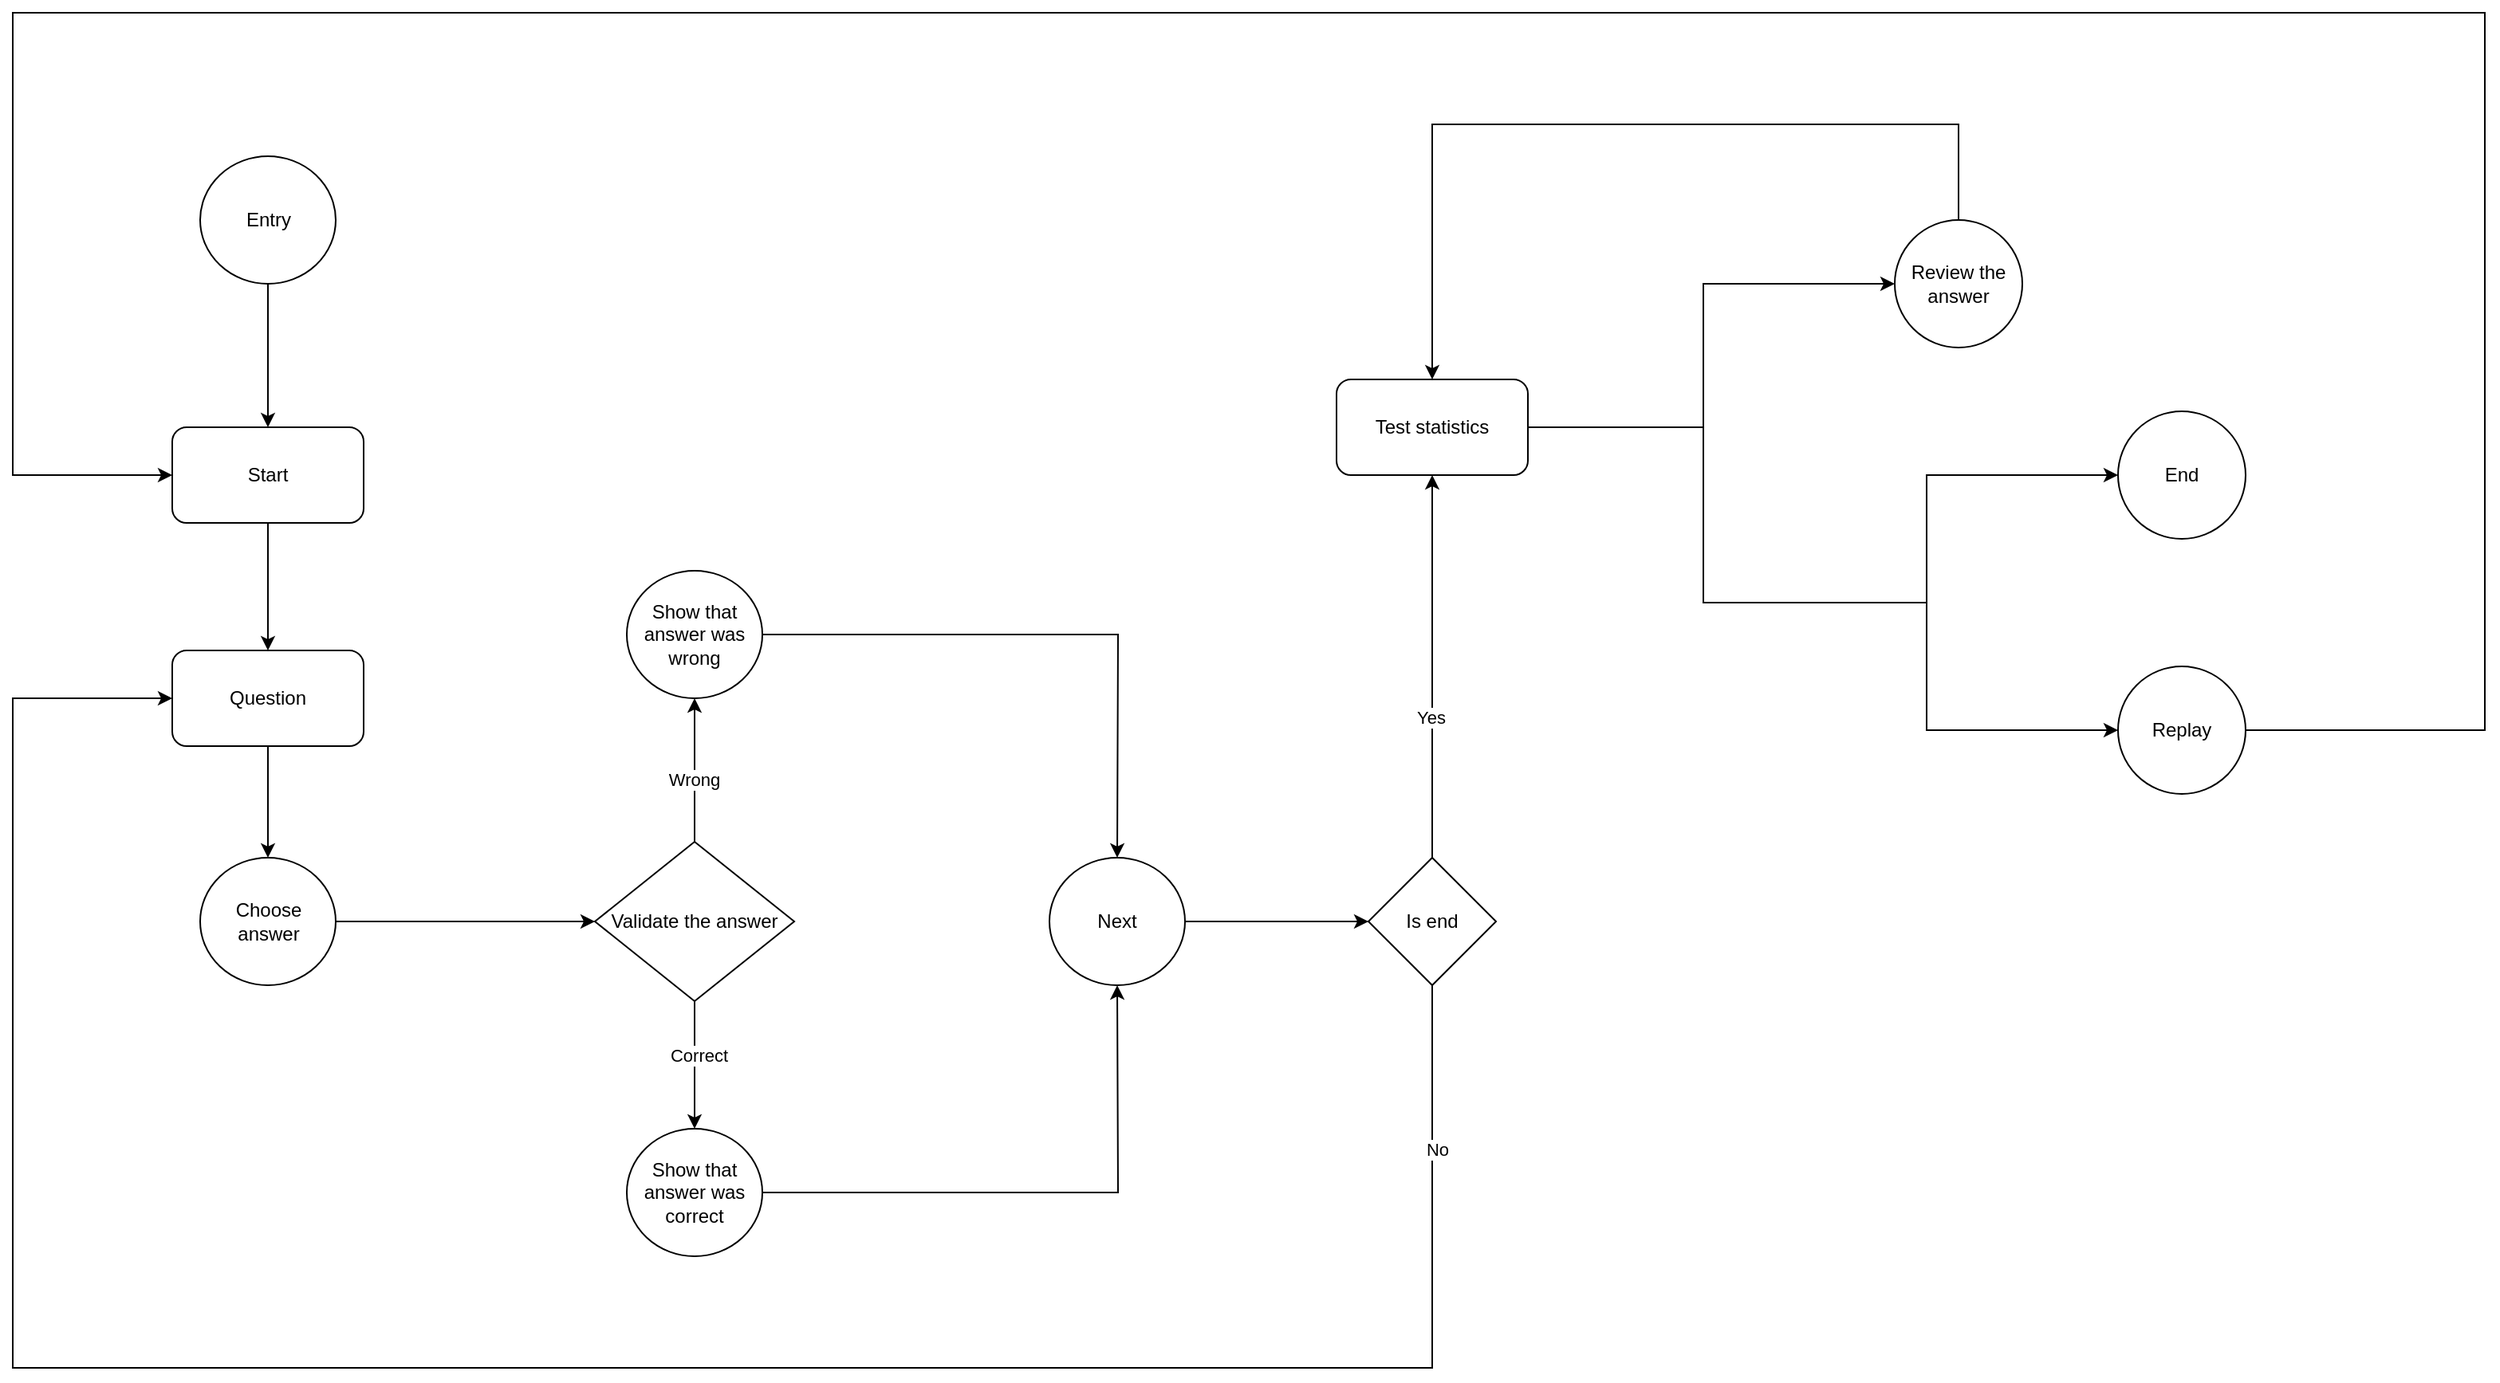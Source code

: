 <mxfile version="21.3.7" type="github" pages="2">
  <diagram name="User Flow Diagram" id="XThXmfNeD8QFyTLDrvAz">
    <mxGraphModel dx="2440" dy="2128" grid="1" gridSize="10" guides="1" tooltips="1" connect="1" arrows="1" fold="1" page="1" pageScale="1" pageWidth="850" pageHeight="1100" math="0" shadow="0">
      <root>
        <mxCell id="0" />
        <mxCell id="1" parent="0" />
        <mxCell id="rz59dpOGNmFrIDoQlWc6-6" value="Entry" style="ellipse;whiteSpace=wrap;html=1;" vertex="1" parent="1">
          <mxGeometry x="117.5" y="80" width="85" height="80" as="geometry" />
        </mxCell>
        <mxCell id="rz59dpOGNmFrIDoQlWc6-7" value="Start" style="rounded=1;whiteSpace=wrap;html=1;" vertex="1" parent="1">
          <mxGeometry x="100" y="250" width="120" height="60" as="geometry" />
        </mxCell>
        <mxCell id="rz59dpOGNmFrIDoQlWc6-8" value="" style="endArrow=classic;html=1;rounded=0;exitX=0.5;exitY=1;exitDx=0;exitDy=0;entryX=0.5;entryY=0;entryDx=0;entryDy=0;" edge="1" parent="1" source="rz59dpOGNmFrIDoQlWc6-6" target="rz59dpOGNmFrIDoQlWc6-7">
          <mxGeometry width="50" height="50" relative="1" as="geometry">
            <mxPoint x="370" y="380" as="sourcePoint" />
            <mxPoint x="420" y="330" as="targetPoint" />
          </mxGeometry>
        </mxCell>
        <mxCell id="rz59dpOGNmFrIDoQlWc6-13" value="" style="endArrow=classic;html=1;rounded=0;exitX=0.5;exitY=1;exitDx=0;exitDy=0;entryX=0.5;entryY=0;entryDx=0;entryDy=0;" edge="1" parent="1" source="rz59dpOGNmFrIDoQlWc6-21" target="rz59dpOGNmFrIDoQlWc6-39">
          <mxGeometry width="50" height="50" relative="1" as="geometry">
            <mxPoint x="404.5" y="610" as="sourcePoint" />
            <mxPoint x="427.5" y="690" as="targetPoint" />
          </mxGeometry>
        </mxCell>
        <mxCell id="rz59dpOGNmFrIDoQlWc6-35" value="Correct" style="edgeLabel;html=1;align=center;verticalAlign=middle;resizable=0;points=[];" vertex="1" connectable="0" parent="rz59dpOGNmFrIDoQlWc6-13">
          <mxGeometry x="-0.161" y="2" relative="1" as="geometry">
            <mxPoint as="offset" />
          </mxGeometry>
        </mxCell>
        <mxCell id="rz59dpOGNmFrIDoQlWc6-14" value="" style="endArrow=classic;html=1;rounded=0;exitX=0.5;exitY=0;exitDx=0;exitDy=0;entryX=0.5;entryY=1;entryDx=0;entryDy=0;" edge="1" parent="1" source="rz59dpOGNmFrIDoQlWc6-21" target="rz59dpOGNmFrIDoQlWc6-38">
          <mxGeometry width="50" height="50" relative="1" as="geometry">
            <mxPoint x="410" y="450" as="sourcePoint" />
            <mxPoint x="427.5" y="420" as="targetPoint" />
          </mxGeometry>
        </mxCell>
        <mxCell id="rz59dpOGNmFrIDoQlWc6-34" value="Wrong" style="edgeLabel;html=1;align=center;verticalAlign=middle;resizable=0;points=[];" vertex="1" connectable="0" parent="rz59dpOGNmFrIDoQlWc6-14">
          <mxGeometry x="-0.103" y="1" relative="1" as="geometry">
            <mxPoint y="1" as="offset" />
          </mxGeometry>
        </mxCell>
        <mxCell id="rz59dpOGNmFrIDoQlWc6-17" value="Question" style="rounded=1;whiteSpace=wrap;html=1;" vertex="1" parent="1">
          <mxGeometry x="100" y="390" width="120" height="60" as="geometry" />
        </mxCell>
        <mxCell id="rz59dpOGNmFrIDoQlWc6-18" value="" style="endArrow=classic;html=1;rounded=0;exitX=0.5;exitY=1;exitDx=0;exitDy=0;entryX=0.5;entryY=0;entryDx=0;entryDy=0;" edge="1" parent="1" source="rz59dpOGNmFrIDoQlWc6-7" target="rz59dpOGNmFrIDoQlWc6-17">
          <mxGeometry width="50" height="50" relative="1" as="geometry">
            <mxPoint x="370" y="480" as="sourcePoint" />
            <mxPoint x="420" y="430" as="targetPoint" />
          </mxGeometry>
        </mxCell>
        <mxCell id="rz59dpOGNmFrIDoQlWc6-19" value="" style="endArrow=classic;html=1;rounded=0;exitX=0.5;exitY=1;exitDx=0;exitDy=0;entryX=0.5;entryY=0;entryDx=0;entryDy=0;" edge="1" parent="1" source="rz59dpOGNmFrIDoQlWc6-17" target="rz59dpOGNmFrIDoQlWc6-24">
          <mxGeometry width="50" height="50" relative="1" as="geometry">
            <mxPoint x="370" y="480" as="sourcePoint" />
            <mxPoint x="160" y="520" as="targetPoint" />
          </mxGeometry>
        </mxCell>
        <mxCell id="rz59dpOGNmFrIDoQlWc6-21" value="Validate the answer" style="rhombus;whiteSpace=wrap;html=1;" vertex="1" parent="1">
          <mxGeometry x="365" y="510" width="125" height="100" as="geometry" />
        </mxCell>
        <mxCell id="rz59dpOGNmFrIDoQlWc6-24" value="Choose answer" style="ellipse;whiteSpace=wrap;html=1;" vertex="1" parent="1">
          <mxGeometry x="117.5" y="520" width="85" height="80" as="geometry" />
        </mxCell>
        <mxCell id="rz59dpOGNmFrIDoQlWc6-29" value="" style="endArrow=classic;html=1;rounded=0;exitX=1;exitY=0.5;exitDx=0;exitDy=0;entryX=0.5;entryY=0;entryDx=0;entryDy=0;" edge="1" parent="1" source="rz59dpOGNmFrIDoQlWc6-38" target="rz59dpOGNmFrIDoQlWc6-41">
          <mxGeometry width="50" height="50" relative="1" as="geometry">
            <mxPoint x="490" y="390" as="sourcePoint" />
            <mxPoint x="680" y="520" as="targetPoint" />
            <Array as="points">
              <mxPoint x="693" y="380" />
            </Array>
          </mxGeometry>
        </mxCell>
        <mxCell id="rz59dpOGNmFrIDoQlWc6-30" value="" style="endArrow=classic;html=1;rounded=0;exitX=1;exitY=0.5;exitDx=0;exitDy=0;entryX=0;entryY=0.5;entryDx=0;entryDy=0;" edge="1" parent="1" source="rz59dpOGNmFrIDoQlWc6-24" target="rz59dpOGNmFrIDoQlWc6-21">
          <mxGeometry width="50" height="50" relative="1" as="geometry">
            <mxPoint x="520" y="510" as="sourcePoint" />
            <mxPoint x="570" y="460" as="targetPoint" />
          </mxGeometry>
        </mxCell>
        <mxCell id="rz59dpOGNmFrIDoQlWc6-38" value="Show that answer was wrong" style="ellipse;whiteSpace=wrap;html=1;" vertex="1" parent="1">
          <mxGeometry x="385" y="340" width="85" height="80" as="geometry" />
        </mxCell>
        <mxCell id="rz59dpOGNmFrIDoQlWc6-39" value="Show that answer was correct" style="ellipse;whiteSpace=wrap;html=1;" vertex="1" parent="1">
          <mxGeometry x="385" y="690" width="85" height="80" as="geometry" />
        </mxCell>
        <mxCell id="rz59dpOGNmFrIDoQlWc6-40" value="" style="endArrow=classic;html=1;rounded=0;exitX=1;exitY=0.5;exitDx=0;exitDy=0;entryX=0.5;entryY=1;entryDx=0;entryDy=0;" edge="1" parent="1" source="rz59dpOGNmFrIDoQlWc6-39" target="rz59dpOGNmFrIDoQlWc6-41">
          <mxGeometry width="50" height="50" relative="1" as="geometry">
            <mxPoint x="520" y="510" as="sourcePoint" />
            <mxPoint x="770" y="730" as="targetPoint" />
            <Array as="points">
              <mxPoint x="693" y="730" />
            </Array>
          </mxGeometry>
        </mxCell>
        <mxCell id="rz59dpOGNmFrIDoQlWc6-41" value="Next" style="ellipse;whiteSpace=wrap;html=1;" vertex="1" parent="1">
          <mxGeometry x="650" y="520" width="85" height="80" as="geometry" />
        </mxCell>
        <mxCell id="rz59dpOGNmFrIDoQlWc6-44" value="Is end" style="rhombus;whiteSpace=wrap;html=1;" vertex="1" parent="1">
          <mxGeometry x="850" y="520" width="80" height="80" as="geometry" />
        </mxCell>
        <mxCell id="rz59dpOGNmFrIDoQlWc6-45" value="" style="endArrow=classic;html=1;rounded=0;exitX=0.5;exitY=1;exitDx=0;exitDy=0;entryX=0;entryY=0.5;entryDx=0;entryDy=0;" edge="1" parent="1" source="rz59dpOGNmFrIDoQlWc6-44" target="rz59dpOGNmFrIDoQlWc6-17">
          <mxGeometry width="50" height="50" relative="1" as="geometry">
            <mxPoint x="540" y="590" as="sourcePoint" />
            <mxPoint x="30" y="440" as="targetPoint" />
            <Array as="points">
              <mxPoint x="890" y="840" />
              <mxPoint y="840" />
              <mxPoint y="420" />
            </Array>
          </mxGeometry>
        </mxCell>
        <mxCell id="rz59dpOGNmFrIDoQlWc6-47" value="No" style="edgeLabel;html=1;align=center;verticalAlign=middle;resizable=0;points=[];" vertex="1" connectable="0" parent="rz59dpOGNmFrIDoQlWc6-45">
          <mxGeometry x="-0.875" y="3" relative="1" as="geometry">
            <mxPoint as="offset" />
          </mxGeometry>
        </mxCell>
        <mxCell id="rz59dpOGNmFrIDoQlWc6-46" value="" style="endArrow=classic;html=1;rounded=0;exitX=1;exitY=0.5;exitDx=0;exitDy=0;entryX=0;entryY=0.5;entryDx=0;entryDy=0;" edge="1" parent="1" source="rz59dpOGNmFrIDoQlWc6-41" target="rz59dpOGNmFrIDoQlWc6-44">
          <mxGeometry width="50" height="50" relative="1" as="geometry">
            <mxPoint x="540" y="590" as="sourcePoint" />
            <mxPoint x="590" y="540" as="targetPoint" />
          </mxGeometry>
        </mxCell>
        <mxCell id="rz59dpOGNmFrIDoQlWc6-50" value="" style="endArrow=classic;html=1;rounded=0;exitX=0.5;exitY=0;exitDx=0;exitDy=0;entryX=0.5;entryY=1;entryDx=0;entryDy=0;" edge="1" parent="1" source="rz59dpOGNmFrIDoQlWc6-44" target="rz59dpOGNmFrIDoQlWc6-51">
          <mxGeometry width="50" height="50" relative="1" as="geometry">
            <mxPoint x="630" y="460" as="sourcePoint" />
            <mxPoint x="890" y="290" as="targetPoint" />
          </mxGeometry>
        </mxCell>
        <mxCell id="rz59dpOGNmFrIDoQlWc6-67" value="Yes" style="edgeLabel;html=1;align=center;verticalAlign=middle;resizable=0;points=[];" vertex="1" connectable="0" parent="rz59dpOGNmFrIDoQlWc6-50">
          <mxGeometry x="-0.267" y="1" relative="1" as="geometry">
            <mxPoint as="offset" />
          </mxGeometry>
        </mxCell>
        <mxCell id="rz59dpOGNmFrIDoQlWc6-51" value="Test statistics" style="rounded=1;whiteSpace=wrap;html=1;" vertex="1" parent="1">
          <mxGeometry x="830" y="220" width="120" height="60" as="geometry" />
        </mxCell>
        <mxCell id="rz59dpOGNmFrIDoQlWc6-56" value="" style="endArrow=none;html=1;rounded=0;exitX=1;exitY=0.5;exitDx=0;exitDy=0;exitPerimeter=0;" edge="1" parent="1" source="rz59dpOGNmFrIDoQlWc6-51">
          <mxGeometry width="50" height="50" relative="1" as="geometry">
            <mxPoint x="960" y="250" as="sourcePoint" />
            <mxPoint x="1060" y="250" as="targetPoint" />
          </mxGeometry>
        </mxCell>
        <mxCell id="rz59dpOGNmFrIDoQlWc6-57" value="" style="endArrow=classic;startArrow=classic;html=1;rounded=0;entryX=0;entryY=0.5;entryDx=0;entryDy=0;" edge="1" parent="1" source="rz59dpOGNmFrIDoQlWc6-64" target="rz59dpOGNmFrIDoQlWc6-59">
          <mxGeometry width="50" height="50" relative="1" as="geometry">
            <mxPoint x="1320" y="280" as="sourcePoint" />
            <mxPoint x="1170" y="160" as="targetPoint" />
            <Array as="points">
              <mxPoint x="1200" y="280" />
              <mxPoint x="1200" y="360" />
              <mxPoint x="1060" y="360" />
              <mxPoint x="1060" y="250" />
              <mxPoint x="1060" y="160" />
            </Array>
          </mxGeometry>
        </mxCell>
        <mxCell id="rz59dpOGNmFrIDoQlWc6-59" value="Review the answer" style="ellipse;whiteSpace=wrap;html=1;aspect=fixed;" vertex="1" parent="1">
          <mxGeometry x="1180" y="120" width="80" height="80" as="geometry" />
        </mxCell>
        <mxCell id="rz59dpOGNmFrIDoQlWc6-61" value="" style="endArrow=classic;html=1;rounded=0;exitX=0.5;exitY=0;exitDx=0;exitDy=0;entryX=0.5;entryY=0;entryDx=0;entryDy=0;" edge="1" parent="1" source="rz59dpOGNmFrIDoQlWc6-59" target="rz59dpOGNmFrIDoQlWc6-51">
          <mxGeometry width="50" height="50" relative="1" as="geometry">
            <mxPoint x="800" y="420" as="sourcePoint" />
            <mxPoint x="830" y="60" as="targetPoint" />
            <Array as="points">
              <mxPoint x="1220" y="60" />
              <mxPoint x="890" y="60" />
            </Array>
          </mxGeometry>
        </mxCell>
        <mxCell id="rz59dpOGNmFrIDoQlWc6-62" value="" style="endArrow=classic;html=1;rounded=0;entryX=0;entryY=0.5;entryDx=0;entryDy=0;" edge="1" parent="1" target="rz59dpOGNmFrIDoQlWc6-65">
          <mxGeometry width="50" height="50" relative="1" as="geometry">
            <mxPoint x="1200" y="360" as="sourcePoint" />
            <mxPoint x="1320" y="440" as="targetPoint" />
            <Array as="points">
              <mxPoint x="1200" y="440" />
            </Array>
          </mxGeometry>
        </mxCell>
        <mxCell id="rz59dpOGNmFrIDoQlWc6-64" value="End" style="ellipse;whiteSpace=wrap;html=1;aspect=fixed;" vertex="1" parent="1">
          <mxGeometry x="1320" y="240" width="80" height="80" as="geometry" />
        </mxCell>
        <mxCell id="rz59dpOGNmFrIDoQlWc6-65" value="Replay" style="ellipse;whiteSpace=wrap;html=1;aspect=fixed;" vertex="1" parent="1">
          <mxGeometry x="1320" y="400" width="80" height="80" as="geometry" />
        </mxCell>
        <mxCell id="rz59dpOGNmFrIDoQlWc6-66" value="" style="endArrow=classic;html=1;rounded=0;exitX=1;exitY=0.5;exitDx=0;exitDy=0;entryX=0;entryY=0.5;entryDx=0;entryDy=0;" edge="1" parent="1" source="rz59dpOGNmFrIDoQlWc6-65" target="rz59dpOGNmFrIDoQlWc6-7">
          <mxGeometry width="50" height="50" relative="1" as="geometry">
            <mxPoint x="1140" y="540" as="sourcePoint" />
            <mxPoint y="340" as="targetPoint" />
            <Array as="points">
              <mxPoint x="1550" y="440" />
              <mxPoint x="1550" y="-10" />
              <mxPoint y="-10" />
              <mxPoint y="280" />
            </Array>
          </mxGeometry>
        </mxCell>
      </root>
    </mxGraphModel>
  </diagram>
  <diagram id="J5Vp5LTG8sz5_50nyeTL" name="ERD">
    <mxGraphModel dx="1854" dy="649" grid="1" gridSize="10" guides="1" tooltips="1" connect="1" arrows="1" fold="1" page="1" pageScale="1" pageWidth="850" pageHeight="1100" math="0" shadow="0">
      <root>
        <mxCell id="0" />
        <mxCell id="1" parent="0" />
        <mxCell id="aJK0id6DWLjGPf6NfLVW-10" value="Quiz" style="whiteSpace=wrap;html=1;align=center;" vertex="1" parent="1">
          <mxGeometry x="210" y="200" width="100" height="40" as="geometry" />
        </mxCell>
        <mxCell id="aJK0id6DWLjGPf6NfLVW-11" value="Answer" style="whiteSpace=wrap;html=1;align=center;" vertex="1" parent="1">
          <mxGeometry x="570" y="200" width="100" height="40" as="geometry" />
        </mxCell>
        <mxCell id="aJK0id6DWLjGPf6NfLVW-13" value="Has" style="rhombus;whiteSpace=wrap;html=1;" vertex="1" parent="1">
          <mxGeometry x="400" y="180" width="80" height="80" as="geometry" />
        </mxCell>
        <mxCell id="aJK0id6DWLjGPf6NfLVW-16" value="" style="edgeStyle=entityRelationEdgeStyle;fontSize=12;html=1;endArrow=ERoneToMany;rounded=0;exitX=1;exitY=0.5;exitDx=0;exitDy=0;entryX=0;entryY=0.5;entryDx=0;entryDy=0;" edge="1" parent="1" source="aJK0id6DWLjGPf6NfLVW-13" target="aJK0id6DWLjGPf6NfLVW-11">
          <mxGeometry width="100" height="100" relative="1" as="geometry">
            <mxPoint x="370" y="370" as="sourcePoint" />
            <mxPoint x="470" y="270" as="targetPoint" />
          </mxGeometry>
        </mxCell>
        <mxCell id="aJK0id6DWLjGPf6NfLVW-17" value="" style="endArrow=none;html=1;rounded=0;exitX=1;exitY=0.5;exitDx=0;exitDy=0;" edge="1" parent="1" source="aJK0id6DWLjGPf6NfLVW-10" target="aJK0id6DWLjGPf6NfLVW-13">
          <mxGeometry relative="1" as="geometry">
            <mxPoint x="340" y="320" as="sourcePoint" />
            <mxPoint x="500" y="320" as="targetPoint" />
          </mxGeometry>
        </mxCell>
        <mxCell id="aJK0id6DWLjGPf6NfLVW-21" value="Is correct" style="ellipse;whiteSpace=wrap;html=1;align=center;" vertex="1" parent="1">
          <mxGeometry x="630" y="100" width="100" height="40" as="geometry" />
        </mxCell>
        <mxCell id="aJK0id6DWLjGPf6NfLVW-23" value="String answer" style="ellipse;whiteSpace=wrap;html=1;align=center;" vertex="1" parent="1">
          <mxGeometry x="520" y="100" width="100" height="40" as="geometry" />
        </mxCell>
        <mxCell id="aJK0id6DWLjGPf6NfLVW-24" value="" style="endArrow=none;html=1;rounded=0;exitX=0.5;exitY=1;exitDx=0;exitDy=0;entryX=0.5;entryY=0;entryDx=0;entryDy=0;" edge="1" parent="1" source="aJK0id6DWLjGPf6NfLVW-23" target="aJK0id6DWLjGPf6NfLVW-11">
          <mxGeometry relative="1" as="geometry">
            <mxPoint x="340" y="320" as="sourcePoint" />
            <mxPoint x="500" y="320" as="targetPoint" />
          </mxGeometry>
        </mxCell>
        <mxCell id="aJK0id6DWLjGPf6NfLVW-25" value="" style="endArrow=none;html=1;rounded=0;exitX=0.5;exitY=0;exitDx=0;exitDy=0;entryX=0.5;entryY=1;entryDx=0;entryDy=0;" edge="1" parent="1" source="aJK0id6DWLjGPf6NfLVW-11" target="aJK0id6DWLjGPf6NfLVW-21">
          <mxGeometry relative="1" as="geometry">
            <mxPoint x="340" y="320" as="sourcePoint" />
            <mxPoint x="500" y="320" as="targetPoint" />
          </mxGeometry>
        </mxCell>
        <mxCell id="aJK0id6DWLjGPf6NfLVW-26" value="Difficulty" style="ellipse;whiteSpace=wrap;html=1;align=center;" vertex="1" parent="1">
          <mxGeometry x="20" y="80" width="100" height="40" as="geometry" />
        </mxCell>
        <mxCell id="aJK0id6DWLjGPf6NfLVW-28" value="Type" style="ellipse;whiteSpace=wrap;html=1;align=center;" vertex="1" parent="1">
          <mxGeometry x="310" y="70" width="100" height="40" as="geometry" />
        </mxCell>
        <mxCell id="aJK0id6DWLjGPf6NfLVW-29" value="" style="endArrow=none;html=1;rounded=0;exitX=0.5;exitY=1;exitDx=0;exitDy=0;entryX=0.5;entryY=0;entryDx=0;entryDy=0;" edge="1" parent="1" source="aJK0id6DWLjGPf6NfLVW-28" target="aJK0id6DWLjGPf6NfLVW-10">
          <mxGeometry relative="1" as="geometry">
            <mxPoint x="340" y="320" as="sourcePoint" />
            <mxPoint x="260" y="190" as="targetPoint" />
          </mxGeometry>
        </mxCell>
        <mxCell id="aJK0id6DWLjGPf6NfLVW-30" value="" style="endArrow=none;html=1;rounded=0;exitX=0.5;exitY=1;exitDx=0;exitDy=0;entryX=0.5;entryY=0;entryDx=0;entryDy=0;" edge="1" parent="1" source="aJK0id6DWLjGPf6NfLVW-26" target="aJK0id6DWLjGPf6NfLVW-10">
          <mxGeometry relative="1" as="geometry">
            <mxPoint x="180" y="230" as="sourcePoint" />
            <mxPoint x="220" y="230" as="targetPoint" />
          </mxGeometry>
        </mxCell>
        <mxCell id="aJK0id6DWLjGPf6NfLVW-32" value="Question" style="ellipse;whiteSpace=wrap;html=1;align=center;" vertex="1" parent="1">
          <mxGeometry x="170" y="70" width="100" height="40" as="geometry" />
        </mxCell>
        <mxCell id="aJK0id6DWLjGPf6NfLVW-33" value="" style="endArrow=none;html=1;rounded=0;exitX=0.5;exitY=1;exitDx=0;exitDy=0;entryX=0.5;entryY=0;entryDx=0;entryDy=0;" edge="1" parent="1" source="aJK0id6DWLjGPf6NfLVW-32" target="aJK0id6DWLjGPf6NfLVW-10">
          <mxGeometry relative="1" as="geometry">
            <mxPoint x="280" y="310" as="sourcePoint" />
            <mxPoint x="310" y="300" as="targetPoint" />
          </mxGeometry>
        </mxCell>
        <mxCell id="aJK0id6DWLjGPf6NfLVW-35" value="Category" style="whiteSpace=wrap;html=1;align=center;" vertex="1" parent="1">
          <mxGeometry x="-200" y="200" width="100" height="40" as="geometry" />
        </mxCell>
        <mxCell id="aJK0id6DWLjGPf6NfLVW-36" value="Has" style="rhombus;whiteSpace=wrap;html=1;" vertex="1" parent="1">
          <mxGeometry x="-10" y="180" width="80" height="80" as="geometry" />
        </mxCell>
        <mxCell id="aJK0id6DWLjGPf6NfLVW-39" value="" style="endArrow=none;html=1;rounded=0;exitX=1;exitY=0.5;exitDx=0;exitDy=0;" edge="1" parent="1" source="aJK0id6DWLjGPf6NfLVW-35" target="aJK0id6DWLjGPf6NfLVW-36">
          <mxGeometry relative="1" as="geometry">
            <mxPoint x="70" y="300" as="sourcePoint" />
            <mxPoint x="230" y="300" as="targetPoint" />
          </mxGeometry>
        </mxCell>
        <mxCell id="aJK0id6DWLjGPf6NfLVW-40" value="" style="edgeStyle=entityRelationEdgeStyle;fontSize=12;html=1;endArrow=ERoneToMany;rounded=0;exitX=1;exitY=0.5;exitDx=0;exitDy=0;entryX=0;entryY=0.5;entryDx=0;entryDy=0;" edge="1" parent="1" source="aJK0id6DWLjGPf6NfLVW-36" target="aJK0id6DWLjGPf6NfLVW-10">
          <mxGeometry width="100" height="100" relative="1" as="geometry">
            <mxPoint x="100" y="350" as="sourcePoint" />
            <mxPoint x="200" y="250" as="targetPoint" />
          </mxGeometry>
        </mxCell>
      </root>
    </mxGraphModel>
  </diagram>
</mxfile>
